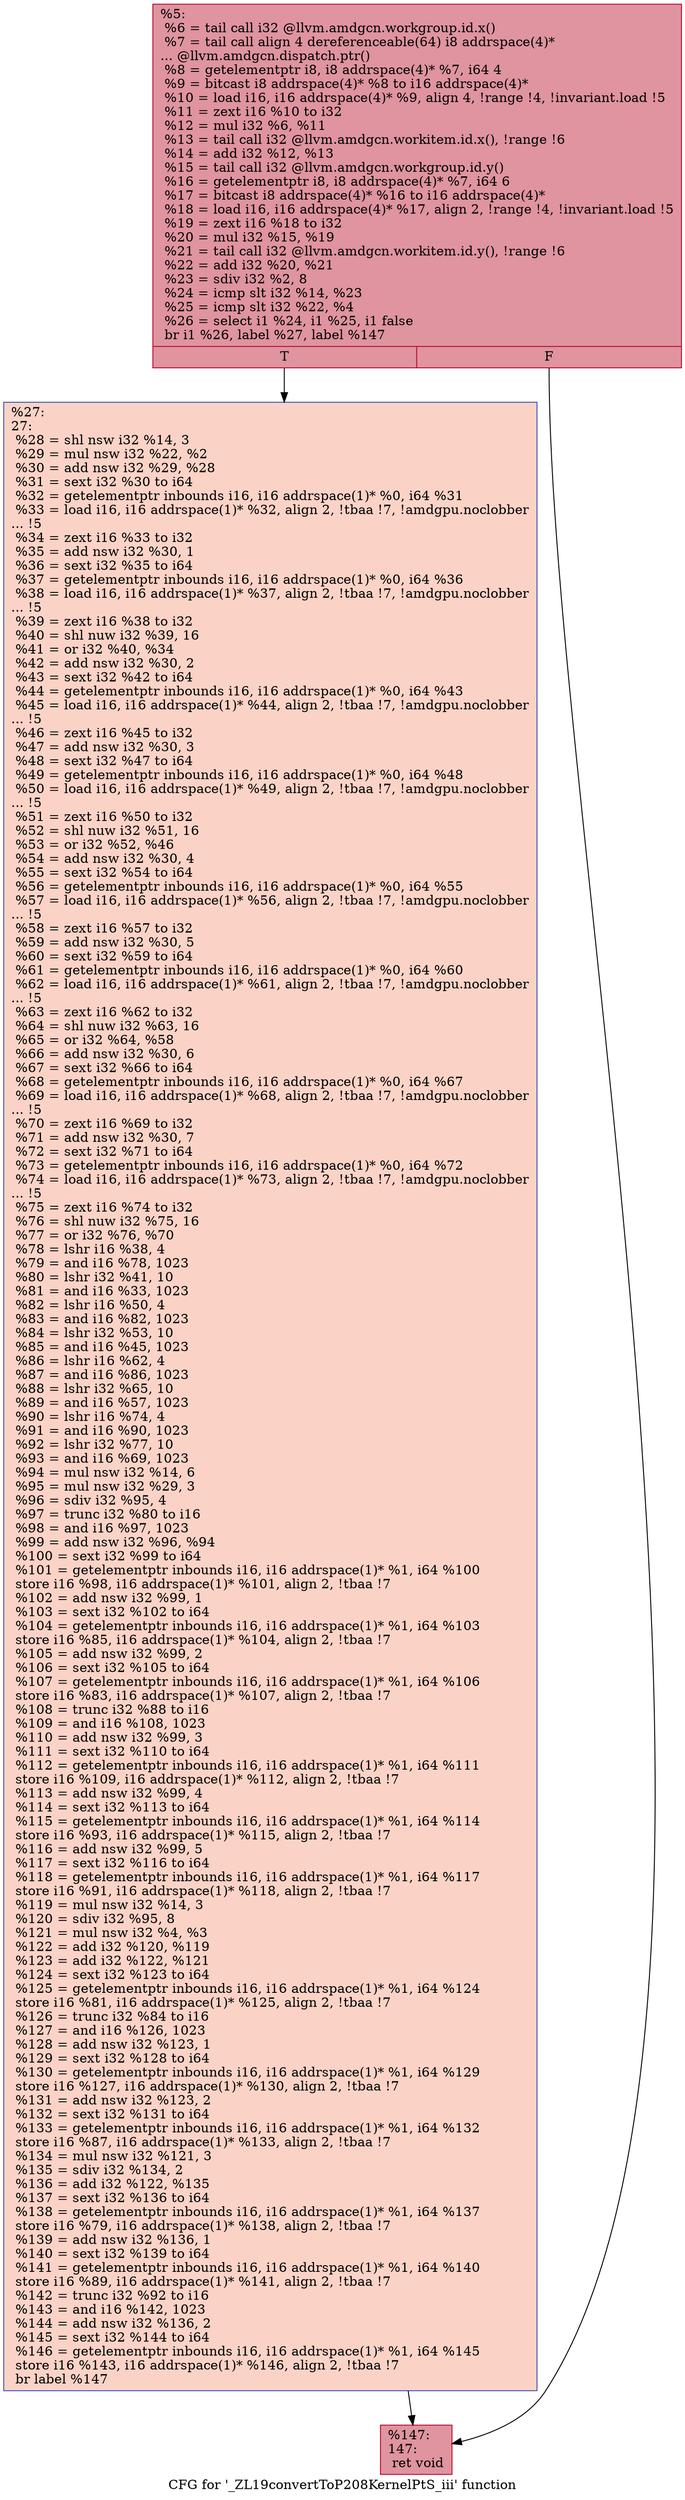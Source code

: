 digraph "CFG for '_ZL19convertToP208KernelPtS_iii' function" {
	label="CFG for '_ZL19convertToP208KernelPtS_iii' function";

	Node0x4a73830 [shape=record,color="#b70d28ff", style=filled, fillcolor="#b70d2870",label="{%5:\l  %6 = tail call i32 @llvm.amdgcn.workgroup.id.x()\l  %7 = tail call align 4 dereferenceable(64) i8 addrspace(4)*\l... @llvm.amdgcn.dispatch.ptr()\l  %8 = getelementptr i8, i8 addrspace(4)* %7, i64 4\l  %9 = bitcast i8 addrspace(4)* %8 to i16 addrspace(4)*\l  %10 = load i16, i16 addrspace(4)* %9, align 4, !range !4, !invariant.load !5\l  %11 = zext i16 %10 to i32\l  %12 = mul i32 %6, %11\l  %13 = tail call i32 @llvm.amdgcn.workitem.id.x(), !range !6\l  %14 = add i32 %12, %13\l  %15 = tail call i32 @llvm.amdgcn.workgroup.id.y()\l  %16 = getelementptr i8, i8 addrspace(4)* %7, i64 6\l  %17 = bitcast i8 addrspace(4)* %16 to i16 addrspace(4)*\l  %18 = load i16, i16 addrspace(4)* %17, align 2, !range !4, !invariant.load !5\l  %19 = zext i16 %18 to i32\l  %20 = mul i32 %15, %19\l  %21 = tail call i32 @llvm.amdgcn.workitem.id.y(), !range !6\l  %22 = add i32 %20, %21\l  %23 = sdiv i32 %2, 8\l  %24 = icmp slt i32 %14, %23\l  %25 = icmp slt i32 %22, %4\l  %26 = select i1 %24, i1 %25, i1 false\l  br i1 %26, label %27, label %147\l|{<s0>T|<s1>F}}"];
	Node0x4a73830:s0 -> Node0x4a77330;
	Node0x4a73830:s1 -> Node0x4a773c0;
	Node0x4a77330 [shape=record,color="#3d50c3ff", style=filled, fillcolor="#f59c7d70",label="{%27:\l27:                                               \l  %28 = shl nsw i32 %14, 3\l  %29 = mul nsw i32 %22, %2\l  %30 = add nsw i32 %29, %28\l  %31 = sext i32 %30 to i64\l  %32 = getelementptr inbounds i16, i16 addrspace(1)* %0, i64 %31\l  %33 = load i16, i16 addrspace(1)* %32, align 2, !tbaa !7, !amdgpu.noclobber\l... !5\l  %34 = zext i16 %33 to i32\l  %35 = add nsw i32 %30, 1\l  %36 = sext i32 %35 to i64\l  %37 = getelementptr inbounds i16, i16 addrspace(1)* %0, i64 %36\l  %38 = load i16, i16 addrspace(1)* %37, align 2, !tbaa !7, !amdgpu.noclobber\l... !5\l  %39 = zext i16 %38 to i32\l  %40 = shl nuw i32 %39, 16\l  %41 = or i32 %40, %34\l  %42 = add nsw i32 %30, 2\l  %43 = sext i32 %42 to i64\l  %44 = getelementptr inbounds i16, i16 addrspace(1)* %0, i64 %43\l  %45 = load i16, i16 addrspace(1)* %44, align 2, !tbaa !7, !amdgpu.noclobber\l... !5\l  %46 = zext i16 %45 to i32\l  %47 = add nsw i32 %30, 3\l  %48 = sext i32 %47 to i64\l  %49 = getelementptr inbounds i16, i16 addrspace(1)* %0, i64 %48\l  %50 = load i16, i16 addrspace(1)* %49, align 2, !tbaa !7, !amdgpu.noclobber\l... !5\l  %51 = zext i16 %50 to i32\l  %52 = shl nuw i32 %51, 16\l  %53 = or i32 %52, %46\l  %54 = add nsw i32 %30, 4\l  %55 = sext i32 %54 to i64\l  %56 = getelementptr inbounds i16, i16 addrspace(1)* %0, i64 %55\l  %57 = load i16, i16 addrspace(1)* %56, align 2, !tbaa !7, !amdgpu.noclobber\l... !5\l  %58 = zext i16 %57 to i32\l  %59 = add nsw i32 %30, 5\l  %60 = sext i32 %59 to i64\l  %61 = getelementptr inbounds i16, i16 addrspace(1)* %0, i64 %60\l  %62 = load i16, i16 addrspace(1)* %61, align 2, !tbaa !7, !amdgpu.noclobber\l... !5\l  %63 = zext i16 %62 to i32\l  %64 = shl nuw i32 %63, 16\l  %65 = or i32 %64, %58\l  %66 = add nsw i32 %30, 6\l  %67 = sext i32 %66 to i64\l  %68 = getelementptr inbounds i16, i16 addrspace(1)* %0, i64 %67\l  %69 = load i16, i16 addrspace(1)* %68, align 2, !tbaa !7, !amdgpu.noclobber\l... !5\l  %70 = zext i16 %69 to i32\l  %71 = add nsw i32 %30, 7\l  %72 = sext i32 %71 to i64\l  %73 = getelementptr inbounds i16, i16 addrspace(1)* %0, i64 %72\l  %74 = load i16, i16 addrspace(1)* %73, align 2, !tbaa !7, !amdgpu.noclobber\l... !5\l  %75 = zext i16 %74 to i32\l  %76 = shl nuw i32 %75, 16\l  %77 = or i32 %76, %70\l  %78 = lshr i16 %38, 4\l  %79 = and i16 %78, 1023\l  %80 = lshr i32 %41, 10\l  %81 = and i16 %33, 1023\l  %82 = lshr i16 %50, 4\l  %83 = and i16 %82, 1023\l  %84 = lshr i32 %53, 10\l  %85 = and i16 %45, 1023\l  %86 = lshr i16 %62, 4\l  %87 = and i16 %86, 1023\l  %88 = lshr i32 %65, 10\l  %89 = and i16 %57, 1023\l  %90 = lshr i16 %74, 4\l  %91 = and i16 %90, 1023\l  %92 = lshr i32 %77, 10\l  %93 = and i16 %69, 1023\l  %94 = mul nsw i32 %14, 6\l  %95 = mul nsw i32 %29, 3\l  %96 = sdiv i32 %95, 4\l  %97 = trunc i32 %80 to i16\l  %98 = and i16 %97, 1023\l  %99 = add nsw i32 %96, %94\l  %100 = sext i32 %99 to i64\l  %101 = getelementptr inbounds i16, i16 addrspace(1)* %1, i64 %100\l  store i16 %98, i16 addrspace(1)* %101, align 2, !tbaa !7\l  %102 = add nsw i32 %99, 1\l  %103 = sext i32 %102 to i64\l  %104 = getelementptr inbounds i16, i16 addrspace(1)* %1, i64 %103\l  store i16 %85, i16 addrspace(1)* %104, align 2, !tbaa !7\l  %105 = add nsw i32 %99, 2\l  %106 = sext i32 %105 to i64\l  %107 = getelementptr inbounds i16, i16 addrspace(1)* %1, i64 %106\l  store i16 %83, i16 addrspace(1)* %107, align 2, !tbaa !7\l  %108 = trunc i32 %88 to i16\l  %109 = and i16 %108, 1023\l  %110 = add nsw i32 %99, 3\l  %111 = sext i32 %110 to i64\l  %112 = getelementptr inbounds i16, i16 addrspace(1)* %1, i64 %111\l  store i16 %109, i16 addrspace(1)* %112, align 2, !tbaa !7\l  %113 = add nsw i32 %99, 4\l  %114 = sext i32 %113 to i64\l  %115 = getelementptr inbounds i16, i16 addrspace(1)* %1, i64 %114\l  store i16 %93, i16 addrspace(1)* %115, align 2, !tbaa !7\l  %116 = add nsw i32 %99, 5\l  %117 = sext i32 %116 to i64\l  %118 = getelementptr inbounds i16, i16 addrspace(1)* %1, i64 %117\l  store i16 %91, i16 addrspace(1)* %118, align 2, !tbaa !7\l  %119 = mul nsw i32 %14, 3\l  %120 = sdiv i32 %95, 8\l  %121 = mul nsw i32 %4, %3\l  %122 = add i32 %120, %119\l  %123 = add i32 %122, %121\l  %124 = sext i32 %123 to i64\l  %125 = getelementptr inbounds i16, i16 addrspace(1)* %1, i64 %124\l  store i16 %81, i16 addrspace(1)* %125, align 2, !tbaa !7\l  %126 = trunc i32 %84 to i16\l  %127 = and i16 %126, 1023\l  %128 = add nsw i32 %123, 1\l  %129 = sext i32 %128 to i64\l  %130 = getelementptr inbounds i16, i16 addrspace(1)* %1, i64 %129\l  store i16 %127, i16 addrspace(1)* %130, align 2, !tbaa !7\l  %131 = add nsw i32 %123, 2\l  %132 = sext i32 %131 to i64\l  %133 = getelementptr inbounds i16, i16 addrspace(1)* %1, i64 %132\l  store i16 %87, i16 addrspace(1)* %133, align 2, !tbaa !7\l  %134 = mul nsw i32 %121, 3\l  %135 = sdiv i32 %134, 2\l  %136 = add i32 %122, %135\l  %137 = sext i32 %136 to i64\l  %138 = getelementptr inbounds i16, i16 addrspace(1)* %1, i64 %137\l  store i16 %79, i16 addrspace(1)* %138, align 2, !tbaa !7\l  %139 = add nsw i32 %136, 1\l  %140 = sext i32 %139 to i64\l  %141 = getelementptr inbounds i16, i16 addrspace(1)* %1, i64 %140\l  store i16 %89, i16 addrspace(1)* %141, align 2, !tbaa !7\l  %142 = trunc i32 %92 to i16\l  %143 = and i16 %142, 1023\l  %144 = add nsw i32 %136, 2\l  %145 = sext i32 %144 to i64\l  %146 = getelementptr inbounds i16, i16 addrspace(1)* %1, i64 %145\l  store i16 %143, i16 addrspace(1)* %146, align 2, !tbaa !7\l  br label %147\l}"];
	Node0x4a77330 -> Node0x4a773c0;
	Node0x4a773c0 [shape=record,color="#b70d28ff", style=filled, fillcolor="#b70d2870",label="{%147:\l147:                                              \l  ret void\l}"];
}
